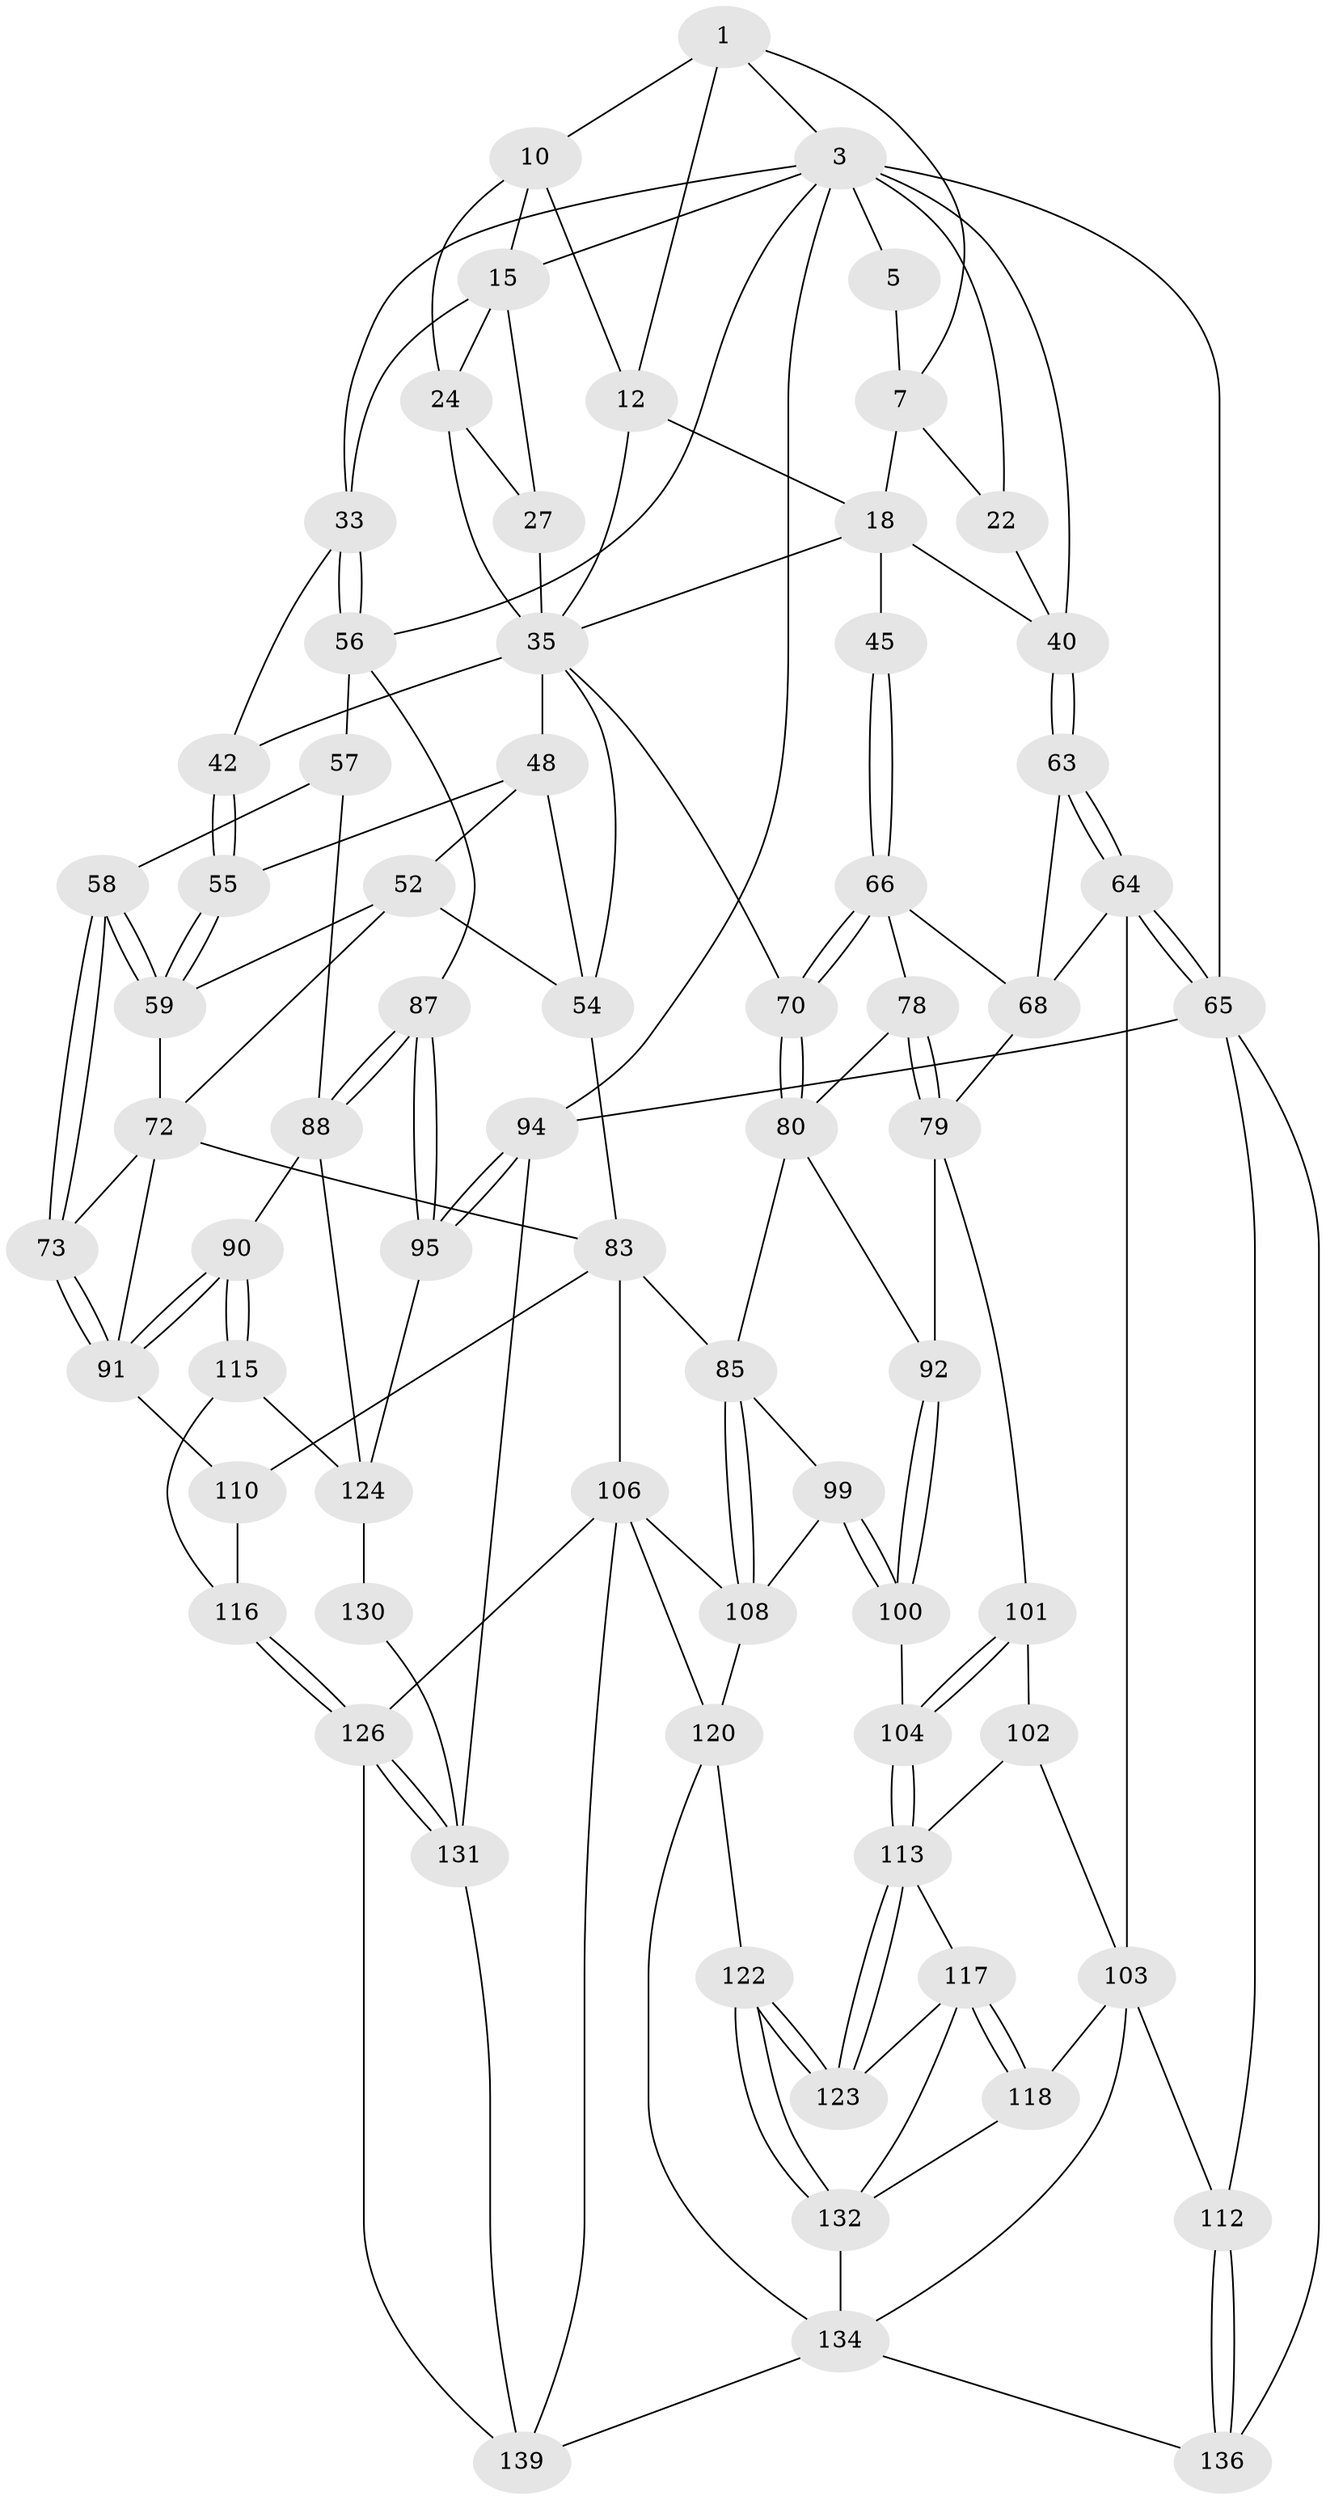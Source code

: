 // original degree distribution, {3: 0.014184397163120567, 4: 0.2198581560283688, 6: 0.19858156028368795, 5: 0.5673758865248227}
// Generated by graph-tools (version 1.1) at 2025/17/03/09/25 04:17:07]
// undirected, 70 vertices, 162 edges
graph export_dot {
graph [start="1"]
  node [color=gray90,style=filled];
  1 [pos="+0.33525969933271965+0",super="+2+6"];
  3 [pos="+0.8823883902499757+0",super="+14+4+25"];
  5 [pos="+0.21207841235818095+0"];
  7 [pos="+0.307305722935194+0.062220969774135854",super="+8"];
  10 [pos="+0.53313280617732+0.043459005260693385",super="+11"];
  12 [pos="+0.43765308971190753+0.17585808132473182",super="+13"];
  15 [pos="+0.7979370781607873+0",super="+16+31"];
  18 [pos="+0.383022441608521+0.1942663641436997",super="+44+19"];
  22 [pos="+0+0.08665284573600537",super="+38+23"];
  24 [pos="+0.6002521341435424+0.14412952319179576",super="+28"];
  27 [pos="+0.6926352144552407+0.16801479387363286",super="+32"];
  33 [pos="+0.8981374085217478+0.3041757775499339",super="+34"];
  35 [pos="+0.6162673981376878+0.29533820367739544",super="+36"];
  40 [pos="+0.13304629111778704+0.3399311313536538",super="+41"];
  42 [pos="+0.7041384249181217+0.36798423110840955"];
  45 [pos="+0.32096094032871436+0.40145013327729634"];
  48 [pos="+0.5708850717542597+0.4290716320679946",super="+51+49"];
  52 [pos="+0.5849497936878779+0.46631868865965687",super="+53"];
  54 [pos="+0.505824411198508+0.5671713256136948",super="+61"];
  55 [pos="+0.6971767532979068+0.4354545239004464"];
  56 [pos="+0.8400144198794994+0.5401894545552695",super="+60"];
  57 [pos="+0.8210766526053257+0.5641989896929004"];
  58 [pos="+0.8006238863535395+0.5671097447686523"];
  59 [pos="+0.7294054989895246+0.5148129852300514",super="+71"];
  63 [pos="+0.14791718508777638+0.5286513897278488"];
  64 [pos="+0+0.6024344141087401",super="+76"];
  65 [pos="+0+0.586678554083947",super="+96"];
  66 [pos="+0.30553355247647324+0.5262226526628131",super="+67"];
  68 [pos="+0.19077592894393824+0.5422130712566415",super="+69+77"];
  70 [pos="+0.3884711663050518+0.5832786298572874"];
  72 [pos="+0.5829753711221521+0.5812783450808062",super="+74"];
  73 [pos="+0.7495239680778369+0.6437591991124383"];
  78 [pos="+0.24251745669492591+0.5738944307885527"];
  79 [pos="+0.20559372847389845+0.6854903627619395",super="+93"];
  80 [pos="+0.3646695074133351+0.6657786601393089",super="+81"];
  83 [pos="+0.5603328633520398+0.7415074764258776",super="+84+105"];
  85 [pos="+0.4831933931107601+0.7140280356793682",super="+86"];
  87 [pos="+1+0.7011840249617689"];
  88 [pos="+1+0.701925378760363",super="+89"];
  90 [pos="+0.837941284206109+0.7840740815432867"];
  91 [pos="+0.745040312064406+0.7237598495914026",super="+98"];
  92 [pos="+0.263671183545141+0.7004842852657983"];
  94 [pos="+1+1"];
  95 [pos="+1+0.9352377457690524"];
  99 [pos="+0.35082622612497344+0.7894441844244069"];
  100 [pos="+0.3113500979147236+0.7833924957363277"];
  101 [pos="+0.20832893230055624+0.7690558436952268"];
  102 [pos="+0.15436727018006263+0.7783252750555929"];
  103 [pos="+0.09913071031658005+0.7638424618322682",super="+111"];
  104 [pos="+0.24835393366378936+0.8028601224610368"];
  106 [pos="+0.57210460504895+0.8829769097608697",super="+107"];
  108 [pos="+0.42671110676330826+0.847159727108149",super="+109"];
  110 [pos="+0.6793323674432566+0.7967618778639454"];
  112 [pos="+0.05772605392221766+0.8578585791611643"];
  113 [pos="+0.2339003362602083+0.8366198371461232",super="+114"];
  115 [pos="+0.8435400821197122+0.8268189668674528"];
  116 [pos="+0.7386114267319537+0.8426441018181172"];
  117 [pos="+0.15348529571854208+0.8764701214480146",super="+128"];
  118 [pos="+0.13369118521103437+0.8815274475780925"];
  120 [pos="+0.3659408434863785+0.8867375537510743",super="+121"];
  122 [pos="+0.2671128657333806+0.919214668275063"];
  123 [pos="+0.2558513078290083+0.9041851766209931"];
  124 [pos="+0.9094272540317014+0.8356723219786814",super="+129+125"];
  126 [pos="+0.7381045200496429+0.8843909265426226",super="+127"];
  130 [pos="+0.8677517577364872+0.9207567652406734"];
  131 [pos="+0.8169498504352135+0.9985194272420497",super="+141"];
  132 [pos="+0.2013989939332953+0.9777180310926853",super="+133"];
  134 [pos="+0.09726351502485074+1",super="+135"];
  136 [pos="+0+1"];
  139 [pos="+0.38179050689693683+1",super="+140"];
  1 -- 10;
  1 -- 3;
  1 -- 12;
  1 -- 7;
  3 -- 15;
  3 -- 65 [weight=2];
  3 -- 5;
  3 -- 22;
  3 -- 33;
  3 -- 94;
  3 -- 56;
  3 -- 40;
  5 -- 7;
  7 -- 22 [weight=2];
  7 -- 18 [weight=2];
  10 -- 15;
  10 -- 24;
  10 -- 12;
  12 -- 18;
  12 -- 35;
  15 -- 24;
  15 -- 27 [weight=2];
  15 -- 33;
  18 -- 45 [weight=2];
  18 -- 35;
  18 -- 40;
  22 -- 40;
  24 -- 35;
  24 -- 27;
  27 -- 35;
  33 -- 56;
  33 -- 56;
  33 -- 42;
  35 -- 48 [weight=2];
  35 -- 70;
  35 -- 54;
  35 -- 42;
  40 -- 63;
  40 -- 63;
  42 -- 55;
  42 -- 55;
  45 -- 66;
  45 -- 66;
  48 -- 52;
  48 -- 55;
  48 -- 54;
  52 -- 72;
  52 -- 54;
  52 -- 59;
  54 -- 83;
  55 -- 59;
  55 -- 59;
  56 -- 57;
  56 -- 87;
  57 -- 58;
  57 -- 88;
  58 -- 59;
  58 -- 59;
  58 -- 73;
  58 -- 73;
  59 -- 72;
  63 -- 64;
  63 -- 64;
  63 -- 68;
  64 -- 65;
  64 -- 65;
  64 -- 68;
  64 -- 103;
  65 -- 112;
  65 -- 136;
  65 -- 94;
  66 -- 70;
  66 -- 70;
  66 -- 68;
  66 -- 78;
  68 -- 79;
  70 -- 80;
  70 -- 80;
  72 -- 73;
  72 -- 83;
  72 -- 91;
  73 -- 91;
  73 -- 91;
  78 -- 79;
  78 -- 79;
  78 -- 80;
  79 -- 92;
  79 -- 101;
  80 -- 85;
  80 -- 92;
  83 -- 85;
  83 -- 106;
  83 -- 110;
  85 -- 108;
  85 -- 108;
  85 -- 99;
  87 -- 88;
  87 -- 88;
  87 -- 95;
  87 -- 95;
  88 -- 124;
  88 -- 90;
  90 -- 91;
  90 -- 91;
  90 -- 115;
  90 -- 115;
  91 -- 110;
  92 -- 100;
  92 -- 100;
  94 -- 95;
  94 -- 95;
  94 -- 131;
  95 -- 124;
  99 -- 100;
  99 -- 100;
  99 -- 108;
  100 -- 104;
  101 -- 102;
  101 -- 104;
  101 -- 104;
  102 -- 103;
  102 -- 113;
  103 -- 112;
  103 -- 134;
  103 -- 118;
  104 -- 113;
  104 -- 113;
  106 -- 120;
  106 -- 139;
  106 -- 108;
  106 -- 126;
  108 -- 120;
  110 -- 116;
  112 -- 136;
  112 -- 136;
  113 -- 123;
  113 -- 123;
  113 -- 117;
  115 -- 116;
  115 -- 124;
  116 -- 126;
  116 -- 126;
  117 -- 118;
  117 -- 118;
  117 -- 123;
  117 -- 132;
  118 -- 132;
  120 -- 122;
  120 -- 134;
  122 -- 123;
  122 -- 123;
  122 -- 132;
  122 -- 132;
  124 -- 130 [weight=2];
  126 -- 131;
  126 -- 131;
  126 -- 139;
  130 -- 131;
  131 -- 139;
  132 -- 134;
  134 -- 139;
  134 -- 136;
}
